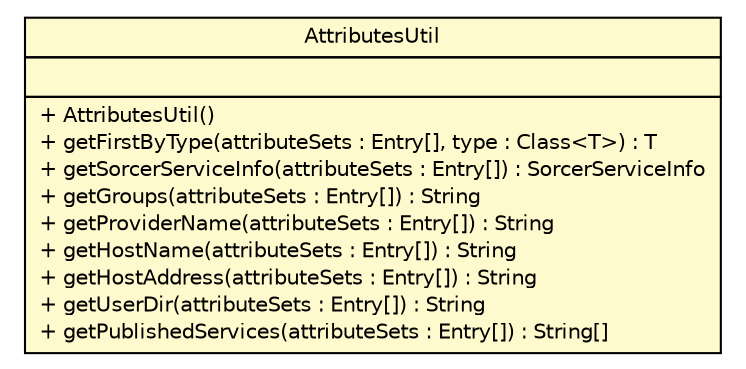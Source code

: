 #!/usr/local/bin/dot
#
# Class diagram 
# Generated by UMLGraph version R5_6 (http://www.umlgraph.org/)
#

digraph G {
	edge [fontname="Helvetica",fontsize=10,labelfontname="Helvetica",labelfontsize=10];
	node [fontname="Helvetica",fontsize=10,shape=plaintext];
	nodesep=0.25;
	ranksep=0.5;
	// sorcer.jini.lookup.AttributesUtil
	c117196 [label=<<table title="sorcer.jini.lookup.AttributesUtil" border="0" cellborder="1" cellspacing="0" cellpadding="2" port="p" bgcolor="lemonChiffon" href="./AttributesUtil.html">
		<tr><td><table border="0" cellspacing="0" cellpadding="1">
<tr><td align="center" balign="center"> AttributesUtil </td></tr>
		</table></td></tr>
		<tr><td><table border="0" cellspacing="0" cellpadding="1">
<tr><td align="left" balign="left">  </td></tr>
		</table></td></tr>
		<tr><td><table border="0" cellspacing="0" cellpadding="1">
<tr><td align="left" balign="left"> + AttributesUtil() </td></tr>
<tr><td align="left" balign="left"> + getFirstByType(attributeSets : Entry[], type : Class&lt;T&gt;) : T </td></tr>
<tr><td align="left" balign="left"> + getSorcerServiceInfo(attributeSets : Entry[]) : SorcerServiceInfo </td></tr>
<tr><td align="left" balign="left"> + getGroups(attributeSets : Entry[]) : String </td></tr>
<tr><td align="left" balign="left"> + getProviderName(attributeSets : Entry[]) : String </td></tr>
<tr><td align="left" balign="left"> + getHostName(attributeSets : Entry[]) : String </td></tr>
<tr><td align="left" balign="left"> + getHostAddress(attributeSets : Entry[]) : String </td></tr>
<tr><td align="left" balign="left"> + getUserDir(attributeSets : Entry[]) : String </td></tr>
<tr><td align="left" balign="left"> + getPublishedServices(attributeSets : Entry[]) : String[] </td></tr>
		</table></td></tr>
		</table>>, URL="./AttributesUtil.html", fontname="Helvetica", fontcolor="black", fontsize=10.0];
}

